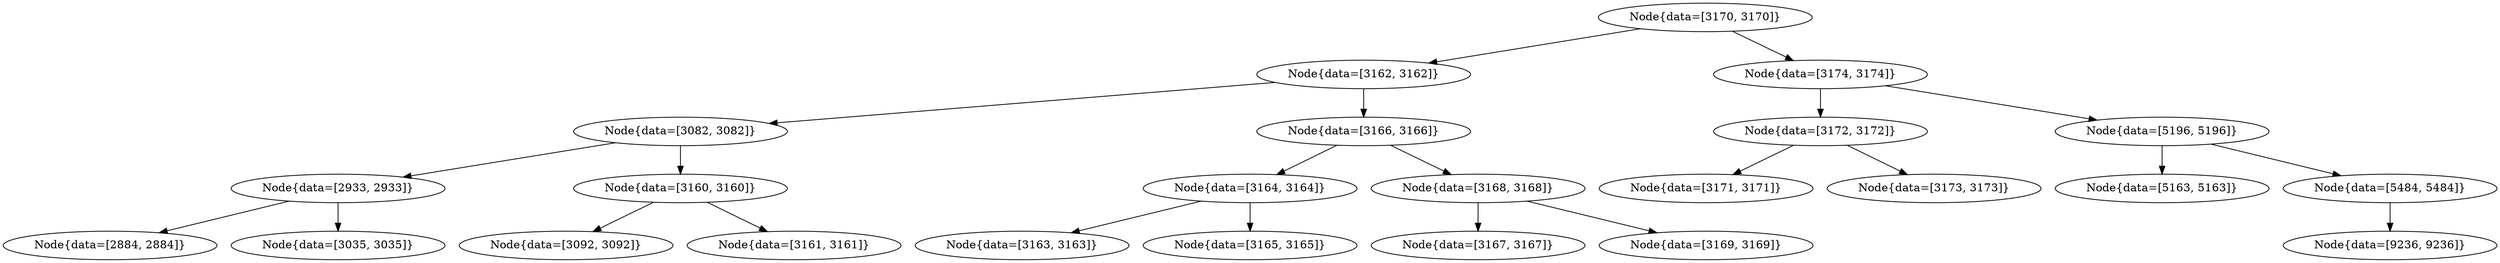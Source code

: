 digraph G{
78373708 [label="Node{data=[3170, 3170]}"]
78373708 -> 1394778041
1394778041 [label="Node{data=[3162, 3162]}"]
1394778041 -> 1261430538
1261430538 [label="Node{data=[3082, 3082]}"]
1261430538 -> 778809581
778809581 [label="Node{data=[2933, 2933]}"]
778809581 -> 1963038703
1963038703 [label="Node{data=[2884, 2884]}"]
778809581 -> 848892321
848892321 [label="Node{data=[3035, 3035]}"]
1261430538 -> 112899919
112899919 [label="Node{data=[3160, 3160]}"]
112899919 -> 1973781421
1973781421 [label="Node{data=[3092, 3092]}"]
112899919 -> 207801369
207801369 [label="Node{data=[3161, 3161]}"]
1394778041 -> 1988939821
1988939821 [label="Node{data=[3166, 3166]}"]
1988939821 -> 626987388
626987388 [label="Node{data=[3164, 3164]}"]
626987388 -> 2084460177
2084460177 [label="Node{data=[3163, 3163]}"]
626987388 -> 1722179339
1722179339 [label="Node{data=[3165, 3165]}"]
1988939821 -> 1992029770
1992029770 [label="Node{data=[3168, 3168]}"]
1992029770 -> 724749584
724749584 [label="Node{data=[3167, 3167]}"]
1992029770 -> 624331833
624331833 [label="Node{data=[3169, 3169]}"]
78373708 -> 1908199827
1908199827 [label="Node{data=[3174, 3174]}"]
1908199827 -> 1486643272
1486643272 [label="Node{data=[3172, 3172]}"]
1486643272 -> 1710976006
1710976006 [label="Node{data=[3171, 3171]}"]
1486643272 -> 1950180292
1950180292 [label="Node{data=[3173, 3173]}"]
1908199827 -> 1662653593
1662653593 [label="Node{data=[5196, 5196]}"]
1662653593 -> 1488955026
1488955026 [label="Node{data=[5163, 5163]}"]
1662653593 -> 1713007327
1713007327 [label="Node{data=[5484, 5484]}"]
1713007327 -> 2040923803
2040923803 [label="Node{data=[9236, 9236]}"]
}